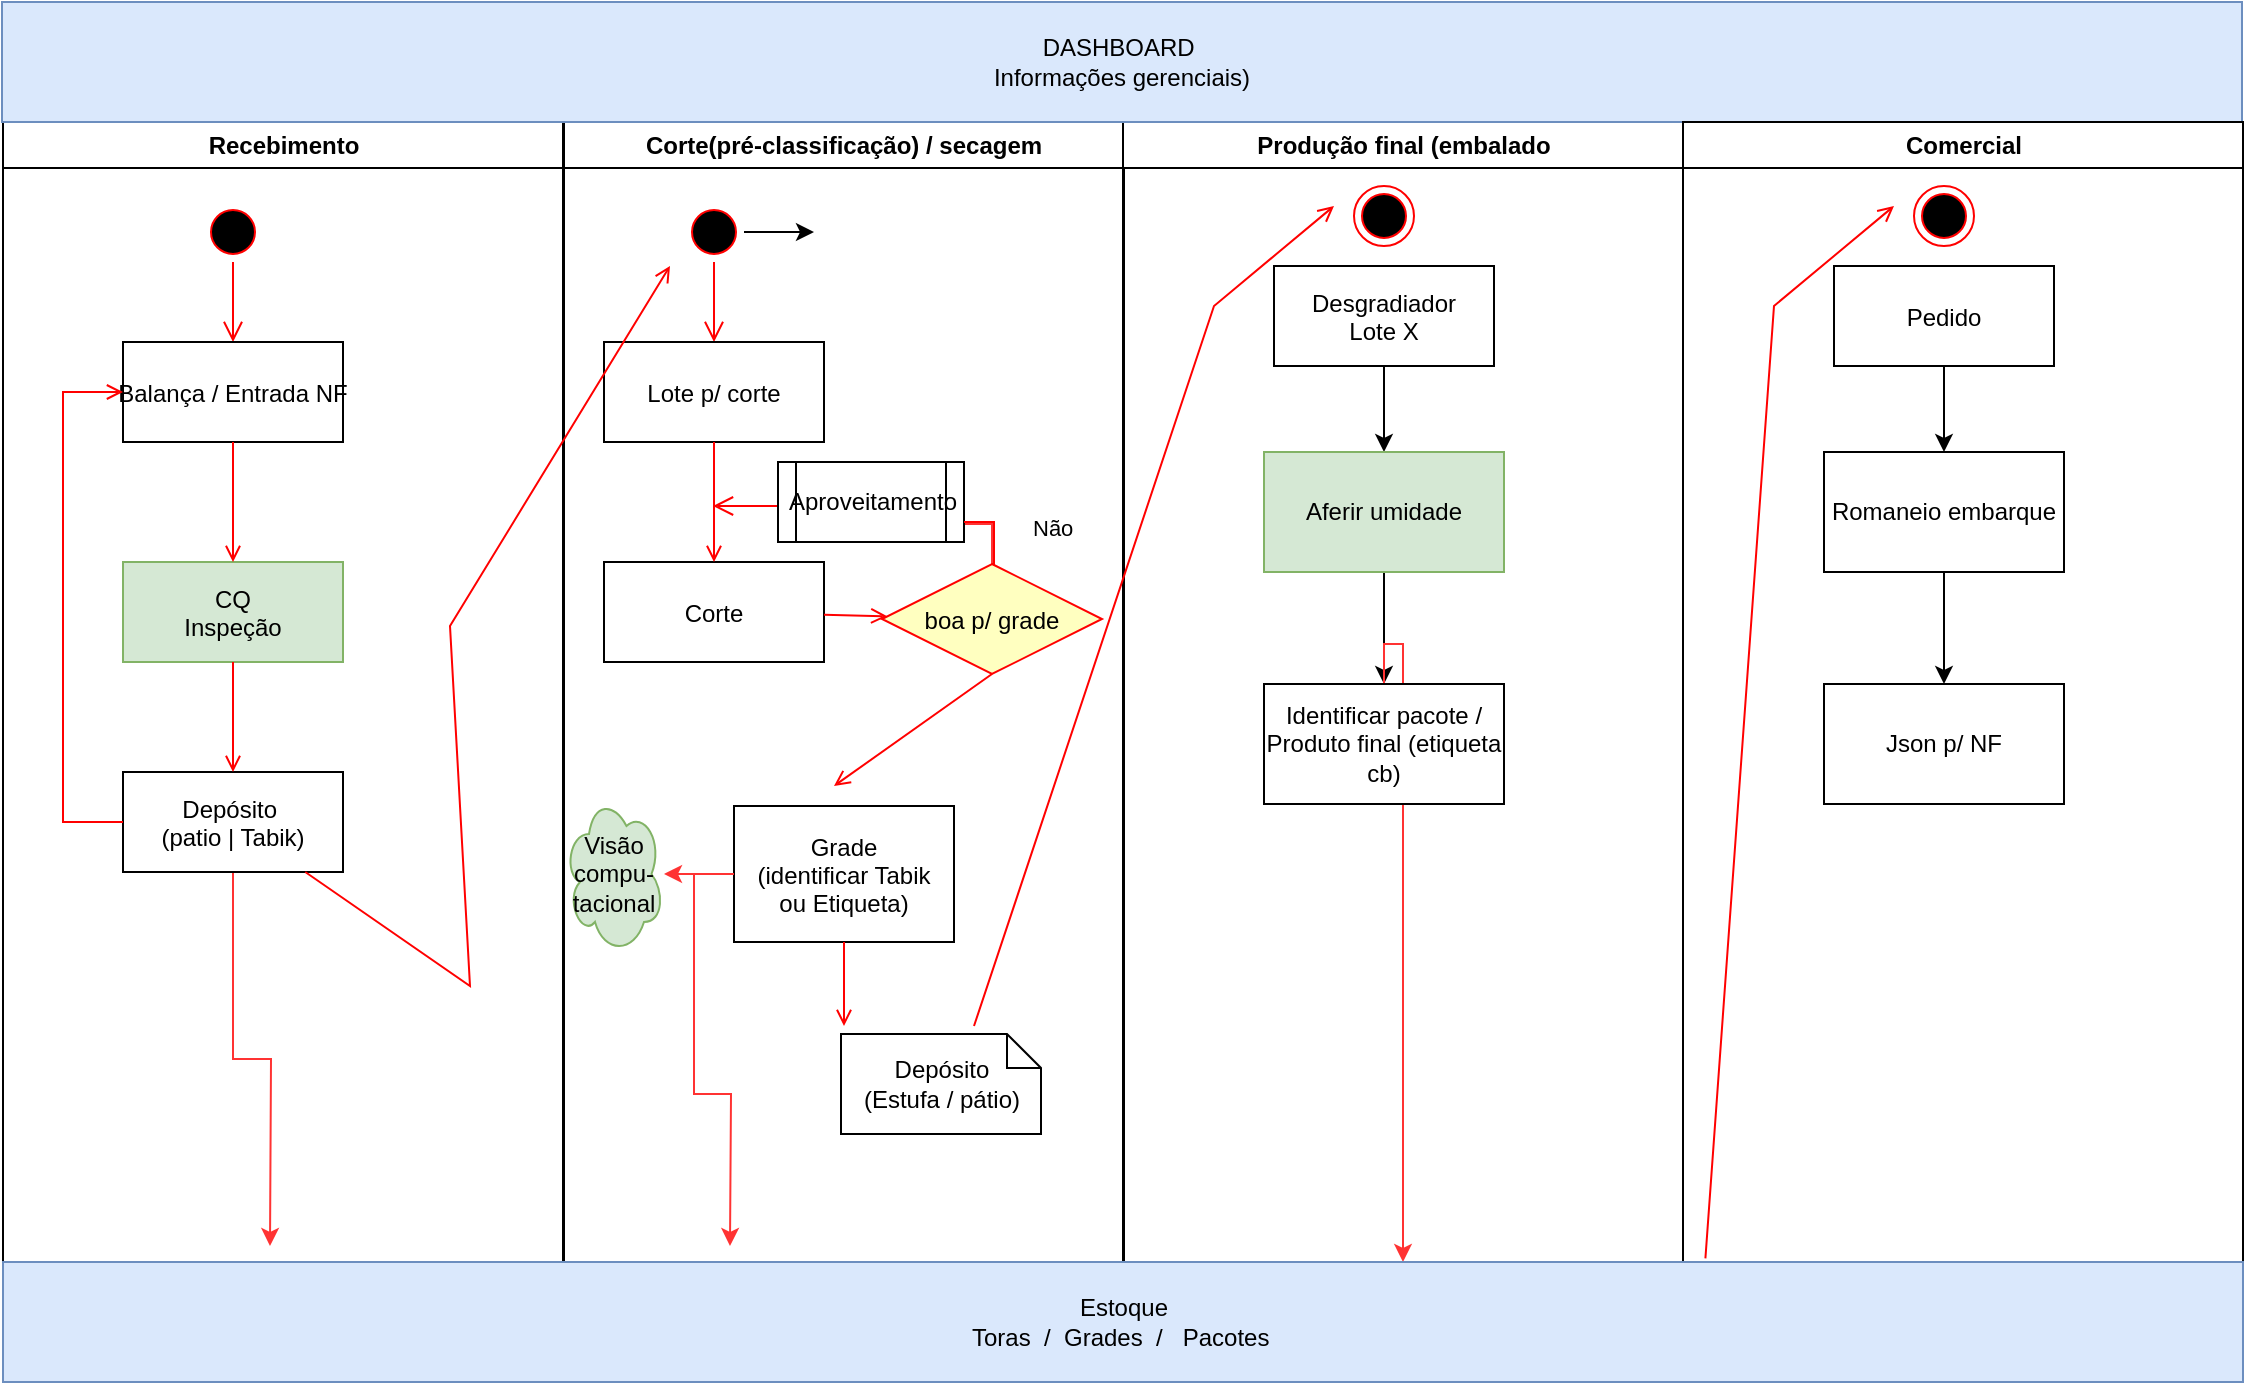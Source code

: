 <mxfile version="14.8.1" type="github">
  <diagram name="Page-1" id="e7e014a7-5840-1c2e-5031-d8a46d1fe8dd">
    <mxGraphModel dx="1074" dy="463" grid="1" gridSize="10" guides="1" tooltips="1" connect="1" arrows="1" fold="1" page="1" pageScale="1" pageWidth="1169" pageHeight="826" background="none" math="0" shadow="0">
      <root>
        <mxCell id="0" />
        <mxCell id="1" parent="0" />
        <mxCell id="2" value="Recebimento" style="swimlane;whiteSpace=wrap" parent="1" vertex="1">
          <mxGeometry x="36.5" y="128" width="280" height="570" as="geometry" />
        </mxCell>
        <mxCell id="5" value="" style="ellipse;shape=startState;fillColor=#000000;strokeColor=#ff0000;" parent="2" vertex="1">
          <mxGeometry x="100" y="40" width="30" height="30" as="geometry" />
        </mxCell>
        <mxCell id="6" value="" style="edgeStyle=elbowEdgeStyle;elbow=horizontal;verticalAlign=bottom;endArrow=open;endSize=8;strokeColor=#FF0000;endFill=1;rounded=0" parent="2" source="5" target="7" edge="1">
          <mxGeometry x="100" y="40" as="geometry">
            <mxPoint x="115" y="110" as="targetPoint" />
          </mxGeometry>
        </mxCell>
        <mxCell id="7" value="Balança / Entrada NF" style="" parent="2" vertex="1">
          <mxGeometry x="60" y="110" width="110" height="50" as="geometry" />
        </mxCell>
        <mxCell id="8" value="CQ&#xa;Inspeção" style="fillColor=#d5e8d4;strokeColor=#82b366;" parent="2" vertex="1">
          <mxGeometry x="60" y="220" width="110" height="50" as="geometry" />
        </mxCell>
        <mxCell id="9" value="" style="endArrow=open;strokeColor=#FF0000;endFill=1;rounded=0" parent="2" source="7" target="8" edge="1">
          <mxGeometry relative="1" as="geometry" />
        </mxCell>
        <mxCell id="lAZd5NCJZbFxyWjqJA0O-63" style="edgeStyle=orthogonalEdgeStyle;rounded=0;orthogonalLoop=1;jettySize=auto;html=1;strokeColor=#FF3333;" edge="1" parent="2" source="10">
          <mxGeometry relative="1" as="geometry">
            <mxPoint x="133.5" y="562" as="targetPoint" />
          </mxGeometry>
        </mxCell>
        <mxCell id="10" value="Depósito &#xa;(patio | Tabik)" style="" parent="2" vertex="1">
          <mxGeometry x="60" y="325" width="110" height="50" as="geometry" />
        </mxCell>
        <mxCell id="11" value="" style="endArrow=open;strokeColor=#FF0000;endFill=1;rounded=0" parent="2" source="8" target="10" edge="1">
          <mxGeometry relative="1" as="geometry" />
        </mxCell>
        <mxCell id="12" value="" style="edgeStyle=elbowEdgeStyle;elbow=horizontal;strokeColor=#FF0000;endArrow=open;endFill=1;rounded=0" parent="2" source="10" target="7" edge="1">
          <mxGeometry width="100" height="100" relative="1" as="geometry">
            <mxPoint x="160" y="290" as="sourcePoint" />
            <mxPoint x="260" y="190" as="targetPoint" />
            <Array as="points">
              <mxPoint x="30" y="250" />
            </Array>
          </mxGeometry>
        </mxCell>
        <mxCell id="3" value="Corte(pré-classificação) / secagem" style="swimlane;whiteSpace=wrap" parent="1" vertex="1">
          <mxGeometry x="317" y="128" width="280" height="570" as="geometry" />
        </mxCell>
        <mxCell id="lAZd5NCJZbFxyWjqJA0O-42" value="" style="edgeStyle=orthogonalEdgeStyle;rounded=0;orthogonalLoop=1;jettySize=auto;html=1;" edge="1" parent="3" source="13">
          <mxGeometry relative="1" as="geometry">
            <mxPoint x="125" y="55" as="targetPoint" />
          </mxGeometry>
        </mxCell>
        <mxCell id="13" value="" style="ellipse;shape=startState;fillColor=#000000;strokeColor=#ff0000;" parent="3" vertex="1">
          <mxGeometry x="60" y="40" width="30" height="30" as="geometry" />
        </mxCell>
        <mxCell id="14" value="" style="edgeStyle=elbowEdgeStyle;elbow=horizontal;verticalAlign=bottom;endArrow=open;endSize=8;strokeColor=#FF0000;endFill=1;rounded=0" parent="3" source="13" target="15" edge="1">
          <mxGeometry x="40" y="20" as="geometry">
            <mxPoint x="55" y="90" as="targetPoint" />
          </mxGeometry>
        </mxCell>
        <mxCell id="15" value="Lote p/ corte" style="" parent="3" vertex="1">
          <mxGeometry x="20" y="110" width="110" height="50" as="geometry" />
        </mxCell>
        <mxCell id="16" value="Corte" style="" parent="3" vertex="1">
          <mxGeometry x="20" y="220" width="110" height="50" as="geometry" />
        </mxCell>
        <mxCell id="17" value="" style="endArrow=open;strokeColor=#FF0000;endFill=1;rounded=0" parent="3" source="15" target="16" edge="1">
          <mxGeometry relative="1" as="geometry" />
        </mxCell>
        <object label="" id="19">
          <mxCell style="endArrow=open;strokeColor=#FF0000;endFill=1;rounded=0;exitX=0.5;exitY=1;exitDx=0;exitDy=0;" parent="3" source="21" edge="1">
            <mxGeometry relative="1" as="geometry">
              <mxPoint x="135" y="332" as="targetPoint" />
            </mxGeometry>
          </mxCell>
        </object>
        <mxCell id="lAZd5NCJZbFxyWjqJA0O-71" value="" style="edgeStyle=orthogonalEdgeStyle;rounded=0;orthogonalLoop=1;jettySize=auto;html=1;strokeColor=#FF3333;" edge="1" parent="3" source="21" target="lAZd5NCJZbFxyWjqJA0O-46">
          <mxGeometry relative="1" as="geometry" />
        </mxCell>
        <mxCell id="21" value="boa p/ grade" style="rhombus;fillColor=#ffffc0;strokeColor=#ff0000;" parent="3" vertex="1">
          <mxGeometry x="159" y="221" width="110" height="55" as="geometry" />
        </mxCell>
        <mxCell id="22" value="Não" style="edgeStyle=elbowEdgeStyle;elbow=horizontal;align=left;verticalAlign=bottom;endArrow=open;endSize=8;strokeColor=#FF0000;exitX=0.5;exitY=0;endFill=1;rounded=0;startArrow=none;" parent="3" source="lAZd5NCJZbFxyWjqJA0O-46" edge="1">
          <mxGeometry x="-1" y="90" relative="1" as="geometry">
            <mxPoint x="74.5" y="192" as="targetPoint" />
            <Array as="points" />
            <mxPoint x="79" y="-48" as="offset" />
          </mxGeometry>
        </mxCell>
        <mxCell id="24" value="" style="endArrow=open;strokeColor=#FF0000;endFill=1;rounded=0" parent="3" source="16" target="21" edge="1">
          <mxGeometry relative="1" as="geometry" />
        </mxCell>
        <mxCell id="lAZd5NCJZbFxyWjqJA0O-69" value="" style="edgeStyle=orthogonalEdgeStyle;rounded=0;orthogonalLoop=1;jettySize=auto;html=1;strokeColor=#FF3333;" edge="1" parent="3" source="30" target="lAZd5NCJZbFxyWjqJA0O-68">
          <mxGeometry relative="1" as="geometry" />
        </mxCell>
        <mxCell id="30" value="Grade&#xa;(identificar Tabik &#xa;ou Etiqueta)" style="" parent="3" vertex="1">
          <mxGeometry x="85" y="342" width="110" height="68" as="geometry" />
        </mxCell>
        <mxCell id="31" value="Depósito&#xa;(Estufa / pátio)" style="shape=note;whiteSpace=wrap;size=17" parent="3" vertex="1">
          <mxGeometry x="138.5" y="456" width="100" height="50" as="geometry" />
        </mxCell>
        <mxCell id="41" value="" style="edgeStyle=elbowEdgeStyle;elbow=horizontal;strokeColor=#FF0000;endArrow=open;endFill=1;rounded=0;exitX=0.5;exitY=1;exitDx=0;exitDy=0;" parent="3" source="30" edge="1">
          <mxGeometry width="100" height="100" relative="1" as="geometry">
            <mxPoint x="60" y="480" as="sourcePoint" />
            <mxPoint x="140" y="452" as="targetPoint" />
            <Array as="points">
              <mxPoint x="140" y="422" />
              <mxPoint x="85" y="450" />
              <mxPoint x="195" y="400" />
            </Array>
          </mxGeometry>
        </mxCell>
        <mxCell id="lAZd5NCJZbFxyWjqJA0O-46" value="Aproveitamento" style="shape=process;whiteSpace=wrap;html=1;backgroundOutline=1;strokeColor=#000000;fillColor=#FFFFFF;" vertex="1" parent="3">
          <mxGeometry x="107" y="170" width="93" height="40" as="geometry" />
        </mxCell>
        <mxCell id="lAZd5NCJZbFxyWjqJA0O-47" value="" style="edgeStyle=elbowEdgeStyle;elbow=horizontal;align=left;verticalAlign=bottom;endArrow=none;endSize=8;strokeColor=#FF0000;exitX=0.5;exitY=0;endFill=1;rounded=0;" edge="1" parent="3" source="21" target="lAZd5NCJZbFxyWjqJA0O-46">
          <mxGeometry x="-1" relative="1" as="geometry">
            <mxPoint x="519.5" y="342" as="targetPoint" />
            <Array as="points">
              <mxPoint x="215" y="200" />
              <mxPoint x="635" y="330" />
            </Array>
            <mxPoint x="659" y="371" as="sourcePoint" />
          </mxGeometry>
        </mxCell>
        <mxCell id="lAZd5NCJZbFxyWjqJA0O-68" value="Visão compu-tacional&lt;br&gt;" style="ellipse;shape=cloud;whiteSpace=wrap;html=1;fillColor=#d5e8d4;strokeColor=#82b366;" vertex="1" parent="3">
          <mxGeometry y="336" width="50" height="80" as="geometry" />
        </mxCell>
        <mxCell id="4" value="Produção final (embalado" style="swimlane;whiteSpace=wrap" parent="1" vertex="1">
          <mxGeometry x="596.5" y="128" width="280" height="570" as="geometry" />
        </mxCell>
        <mxCell id="lAZd5NCJZbFxyWjqJA0O-49" value="" style="edgeStyle=orthogonalEdgeStyle;rounded=0;orthogonalLoop=1;jettySize=auto;html=1;" edge="1" parent="4" source="33" target="lAZd5NCJZbFxyWjqJA0O-48">
          <mxGeometry relative="1" as="geometry" />
        </mxCell>
        <mxCell id="33" value="Desgradiador&#xa;Lote X" style="" parent="4" vertex="1">
          <mxGeometry x="75.5" y="72" width="110" height="50" as="geometry" />
        </mxCell>
        <mxCell id="37" value="" style="edgeStyle=none;strokeColor=#FF0000;endArrow=open;endFill=1;rounded=0" parent="4" edge="1">
          <mxGeometry width="100" height="100" relative="1" as="geometry">
            <mxPoint x="-74.5" y="452" as="sourcePoint" />
            <mxPoint x="105.5" y="42" as="targetPoint" />
            <Array as="points">
              <mxPoint x="45.5" y="92" />
            </Array>
          </mxGeometry>
        </mxCell>
        <mxCell id="38" value="" style="ellipse;shape=endState;fillColor=#000000;strokeColor=#ff0000" parent="4" vertex="1">
          <mxGeometry x="115.5" y="32" width="30" height="30" as="geometry" />
        </mxCell>
        <mxCell id="lAZd5NCJZbFxyWjqJA0O-51" value="" style="edgeStyle=orthogonalEdgeStyle;rounded=0;orthogonalLoop=1;jettySize=auto;html=1;" edge="1" parent="4" source="lAZd5NCJZbFxyWjqJA0O-48" target="lAZd5NCJZbFxyWjqJA0O-50">
          <mxGeometry relative="1" as="geometry" />
        </mxCell>
        <mxCell id="lAZd5NCJZbFxyWjqJA0O-48" value="Aferir umidade" style="whiteSpace=wrap;html=1;fillColor=#d5e8d4;strokeColor=#82b366;" vertex="1" parent="4">
          <mxGeometry x="70.5" y="165" width="120" height="60" as="geometry" />
        </mxCell>
        <mxCell id="lAZd5NCJZbFxyWjqJA0O-73" style="edgeStyle=orthogonalEdgeStyle;rounded=0;orthogonalLoop=1;jettySize=auto;html=1;entryX=0.5;entryY=1;entryDx=0;entryDy=0;strokeColor=#FF3333;" edge="1" parent="4" source="lAZd5NCJZbFxyWjqJA0O-50" target="4">
          <mxGeometry relative="1" as="geometry" />
        </mxCell>
        <mxCell id="lAZd5NCJZbFxyWjqJA0O-50" value="Identificar pacote / Produto final (etiqueta cb)" style="whiteSpace=wrap;html=1;" vertex="1" parent="4">
          <mxGeometry x="70.5" y="281" width="120" height="60" as="geometry" />
        </mxCell>
        <mxCell id="20" value="" style="endArrow=open;strokeColor=#FF0000;endFill=1;rounded=0" parent="1" source="10" edge="1">
          <mxGeometry relative="1" as="geometry">
            <mxPoint x="370" y="200" as="targetPoint" />
            <Array as="points">
              <mxPoint x="270" y="560" />
              <mxPoint x="260" y="380" />
            </Array>
          </mxGeometry>
        </mxCell>
        <mxCell id="lAZd5NCJZbFxyWjqJA0O-53" value="DASHBOARD&amp;nbsp;&lt;br&gt;Informações gerenciais)" style="rounded=0;whiteSpace=wrap;html=1;fillColor=#dae8fc;strokeColor=#6c8ebf;" vertex="1" parent="1">
          <mxGeometry x="36" y="68" width="1120" height="60" as="geometry" />
        </mxCell>
        <mxCell id="lAZd5NCJZbFxyWjqJA0O-54" value="Comercial" style="swimlane;whiteSpace=wrap" vertex="1" parent="1">
          <mxGeometry x="876.5" y="128" width="280" height="570" as="geometry" />
        </mxCell>
        <mxCell id="lAZd5NCJZbFxyWjqJA0O-55" value="" style="edgeStyle=orthogonalEdgeStyle;rounded=0;orthogonalLoop=1;jettySize=auto;html=1;" edge="1" parent="lAZd5NCJZbFxyWjqJA0O-54" source="lAZd5NCJZbFxyWjqJA0O-56" target="lAZd5NCJZbFxyWjqJA0O-60">
          <mxGeometry relative="1" as="geometry" />
        </mxCell>
        <mxCell id="lAZd5NCJZbFxyWjqJA0O-56" value="Pedido" style="" vertex="1" parent="lAZd5NCJZbFxyWjqJA0O-54">
          <mxGeometry x="75.5" y="72" width="110" height="50" as="geometry" />
        </mxCell>
        <mxCell id="lAZd5NCJZbFxyWjqJA0O-57" value="" style="edgeStyle=none;strokeColor=#FF0000;endArrow=open;endFill=1;rounded=0;exitX=0.76;exitY=-0.03;exitDx=0;exitDy=0;exitPerimeter=0;" edge="1" parent="lAZd5NCJZbFxyWjqJA0O-54" source="lAZd5NCJZbFxyWjqJA0O-62">
          <mxGeometry width="100" height="100" relative="1" as="geometry">
            <mxPoint x="-74.5" y="472" as="sourcePoint" />
            <mxPoint x="105.5" y="42" as="targetPoint" />
            <Array as="points">
              <mxPoint x="45.5" y="92" />
            </Array>
          </mxGeometry>
        </mxCell>
        <mxCell id="lAZd5NCJZbFxyWjqJA0O-58" value="" style="ellipse;shape=endState;fillColor=#000000;strokeColor=#ff0000" vertex="1" parent="lAZd5NCJZbFxyWjqJA0O-54">
          <mxGeometry x="115.5" y="32" width="30" height="30" as="geometry" />
        </mxCell>
        <mxCell id="lAZd5NCJZbFxyWjqJA0O-59" value="" style="edgeStyle=orthogonalEdgeStyle;rounded=0;orthogonalLoop=1;jettySize=auto;html=1;" edge="1" parent="lAZd5NCJZbFxyWjqJA0O-54" source="lAZd5NCJZbFxyWjqJA0O-60" target="lAZd5NCJZbFxyWjqJA0O-61">
          <mxGeometry relative="1" as="geometry" />
        </mxCell>
        <mxCell id="lAZd5NCJZbFxyWjqJA0O-60" value="Romaneio embarque" style="whiteSpace=wrap;html=1;" vertex="1" parent="lAZd5NCJZbFxyWjqJA0O-54">
          <mxGeometry x="70.5" y="165" width="120" height="60" as="geometry" />
        </mxCell>
        <mxCell id="lAZd5NCJZbFxyWjqJA0O-61" value="Json p/ NF" style="whiteSpace=wrap;html=1;" vertex="1" parent="lAZd5NCJZbFxyWjqJA0O-54">
          <mxGeometry x="70.5" y="281" width="120" height="60" as="geometry" />
        </mxCell>
        <mxCell id="lAZd5NCJZbFxyWjqJA0O-62" value="Estoque&lt;br&gt;Toras&amp;nbsp; /&amp;nbsp; Grades&amp;nbsp; /&amp;nbsp; &amp;nbsp;Pacotes&amp;nbsp;" style="rounded=0;whiteSpace=wrap;html=1;fillColor=#dae8fc;strokeColor=#6c8ebf;" vertex="1" parent="1">
          <mxGeometry x="36.5" y="698" width="1120" height="60" as="geometry" />
        </mxCell>
        <mxCell id="lAZd5NCJZbFxyWjqJA0O-65" style="edgeStyle=orthogonalEdgeStyle;rounded=0;orthogonalLoop=1;jettySize=auto;html=1;strokeColor=#FF3333;" edge="1" parent="1" source="30">
          <mxGeometry relative="1" as="geometry">
            <mxPoint x="400.0" y="690" as="targetPoint" />
          </mxGeometry>
        </mxCell>
      </root>
    </mxGraphModel>
  </diagram>
</mxfile>
